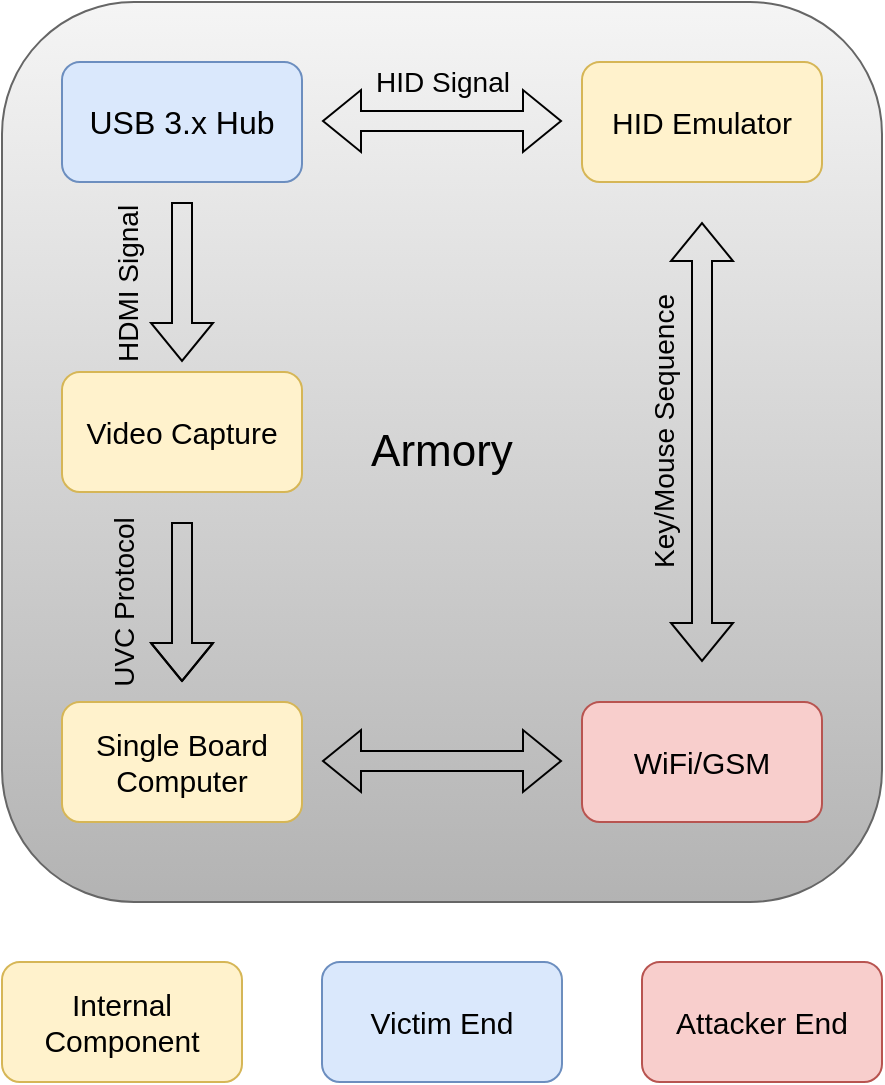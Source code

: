 <mxfile version="14.1.8" type="device"><diagram id="ZOBmzdBwq3G-l7h7z18u" name="Page-1"><mxGraphModel dx="1102" dy="1000" grid="1" gridSize="10" guides="1" tooltips="1" connect="1" arrows="1" fold="1" page="1" pageScale="1" pageWidth="850" pageHeight="1100" math="0" shadow="0"><root><mxCell id="0"/><mxCell id="1" parent="0"/><mxCell id="HrXSebP9Uk-bwDwwvWON-1" value="&lt;font style=&quot;font-size: 22px&quot;&gt;Armory&lt;/font&gt;" style="rounded=1;whiteSpace=wrap;html=1;fillColor=#f5f5f5;strokeColor=#666666;gradientColor=#b3b3b3;" vertex="1" parent="1"><mxGeometry x="160" y="200" width="440" height="450" as="geometry"/></mxCell><mxCell id="HrXSebP9Uk-bwDwwvWON-15" value="Key/Mouse Sequence" style="edgeStyle=orthogonalEdgeStyle;shape=flexArrow;rounded=0;orthogonalLoop=1;jettySize=auto;startArrow=block;labelBackgroundColor=none;verticalAlign=middle;horizontal=0;fontSize=14;" edge="1" parent="1"><mxGeometry x="0.048" y="20" relative="1" as="geometry"><mxPoint x="510" y="530" as="sourcePoint"/><mxPoint x="510" y="310" as="targetPoint"/><mxPoint as="offset"/></mxGeometry></mxCell><mxCell id="HrXSebP9Uk-bwDwwvWON-3" value="WiFi/GSM" style="rounded=1;whiteSpace=wrap;html=1;fillColor=#f8cecc;strokeColor=#b85450;fontSize=15;" vertex="1" parent="1"><mxGeometry x="450" y="550" width="120" height="60" as="geometry"/></mxCell><mxCell id="HrXSebP9Uk-bwDwwvWON-14" style="edgeStyle=orthogonalEdgeStyle;shape=flexArrow;rounded=0;orthogonalLoop=1;jettySize=auto;html=1;startArrow=block;" edge="1" parent="1"><mxGeometry relative="1" as="geometry"><mxPoint x="320" y="579.5" as="sourcePoint"/><mxPoint x="440" y="579.5" as="targetPoint"/></mxGeometry></mxCell><mxCell id="HrXSebP9Uk-bwDwwvWON-4" value="Single Board Computer" style="rounded=1;whiteSpace=wrap;html=1;fillColor=#fff2cc;strokeColor=#d6b656;fontSize=15;" vertex="1" parent="1"><mxGeometry x="190" y="550" width="120" height="60" as="geometry"/></mxCell><mxCell id="HrXSebP9Uk-bwDwwvWON-13" value="UVC Protocol" style="edgeStyle=orthogonalEdgeStyle;shape=flexArrow;rounded=0;orthogonalLoop=1;jettySize=auto;startArrow=none;startFill=0;labelBackgroundColor=none;horizontal=0;fontSize=14;" edge="1" parent="1"><mxGeometry y="-30" relative="1" as="geometry"><mxPoint x="250" y="460" as="sourcePoint"/><mxPoint x="250" y="540" as="targetPoint"/><Array as="points"><mxPoint x="249.5" y="500"/><mxPoint x="249.5" y="500"/></Array><mxPoint as="offset"/></mxGeometry></mxCell><mxCell id="HrXSebP9Uk-bwDwwvWON-5" value="Video Capture" style="rounded=1;whiteSpace=wrap;html=1;fillColor=#fff2cc;strokeColor=#d6b656;fontSize=15;" vertex="1" parent="1"><mxGeometry x="190" y="385" width="120" height="60" as="geometry"/></mxCell><mxCell id="HrXSebP9Uk-bwDwwvWON-10" value="HID Signal" style="edgeStyle=orthogonalEdgeStyle;rounded=0;orthogonalLoop=1;jettySize=auto;html=1;shape=flexArrow;startArrow=block;labelBackgroundColor=none;fontSize=14;" edge="1" parent="1"><mxGeometry y="20" relative="1" as="geometry"><mxPoint x="320" y="259.5" as="sourcePoint"/><mxPoint x="440" y="259.5" as="targetPoint"/><mxPoint as="offset"/></mxGeometry></mxCell><mxCell id="HrXSebP9Uk-bwDwwvWON-12" value="HDMI Signal" style="edgeStyle=orthogonalEdgeStyle;shape=flexArrow;rounded=0;orthogonalLoop=1;jettySize=auto;startArrow=none;startFill=0;labelBackgroundColor=none;align=left;horizontal=0;fontSize=14;" edge="1" parent="1"><mxGeometry x="1" y="-30" relative="1" as="geometry"><mxPoint x="250" y="300" as="sourcePoint"/><mxPoint x="250" y="380" as="targetPoint"/><mxPoint as="offset"/></mxGeometry></mxCell><mxCell id="HrXSebP9Uk-bwDwwvWON-6" value="USB 3.x Hub" style="rounded=1;whiteSpace=wrap;html=1;labelBackgroundColor=none;fillColor=#dae8fc;strokeColor=#6c8ebf;fontSize=16;" vertex="1" parent="1"><mxGeometry x="190" y="230" width="120" height="60" as="geometry"/></mxCell><mxCell id="HrXSebP9Uk-bwDwwvWON-7" value="HID Emulator" style="rounded=1;whiteSpace=wrap;html=1;fillColor=#fff2cc;strokeColor=#d6b656;fontSize=15;" vertex="1" parent="1"><mxGeometry x="450" y="230" width="120" height="60" as="geometry"/></mxCell><mxCell id="HrXSebP9Uk-bwDwwvWON-17" value="Internal Component" style="rounded=1;whiteSpace=wrap;html=1;labelBackgroundColor=none;fillColor=#fff2cc;strokeColor=#d6b656;fontSize=15;" vertex="1" parent="1"><mxGeometry x="160" y="680" width="120" height="60" as="geometry"/></mxCell><mxCell id="HrXSebP9Uk-bwDwwvWON-18" value="Victim End" style="rounded=1;whiteSpace=wrap;html=1;labelBackgroundColor=none;fillColor=#dae8fc;strokeColor=#6c8ebf;fontSize=15;" vertex="1" parent="1"><mxGeometry x="320" y="680" width="120" height="60" as="geometry"/></mxCell><mxCell id="HrXSebP9Uk-bwDwwvWON-19" value="&lt;font color=&quot;#000000&quot; style=&quot;font-size: 15px;&quot;&gt;Attacker End&lt;/font&gt;" style="rounded=1;whiteSpace=wrap;html=1;labelBackgroundColor=none;fillColor=#f8cecc;strokeColor=#b85450;fontSize=15;" vertex="1" parent="1"><mxGeometry x="480" y="680" width="120" height="60" as="geometry"/></mxCell></root></mxGraphModel></diagram></mxfile>